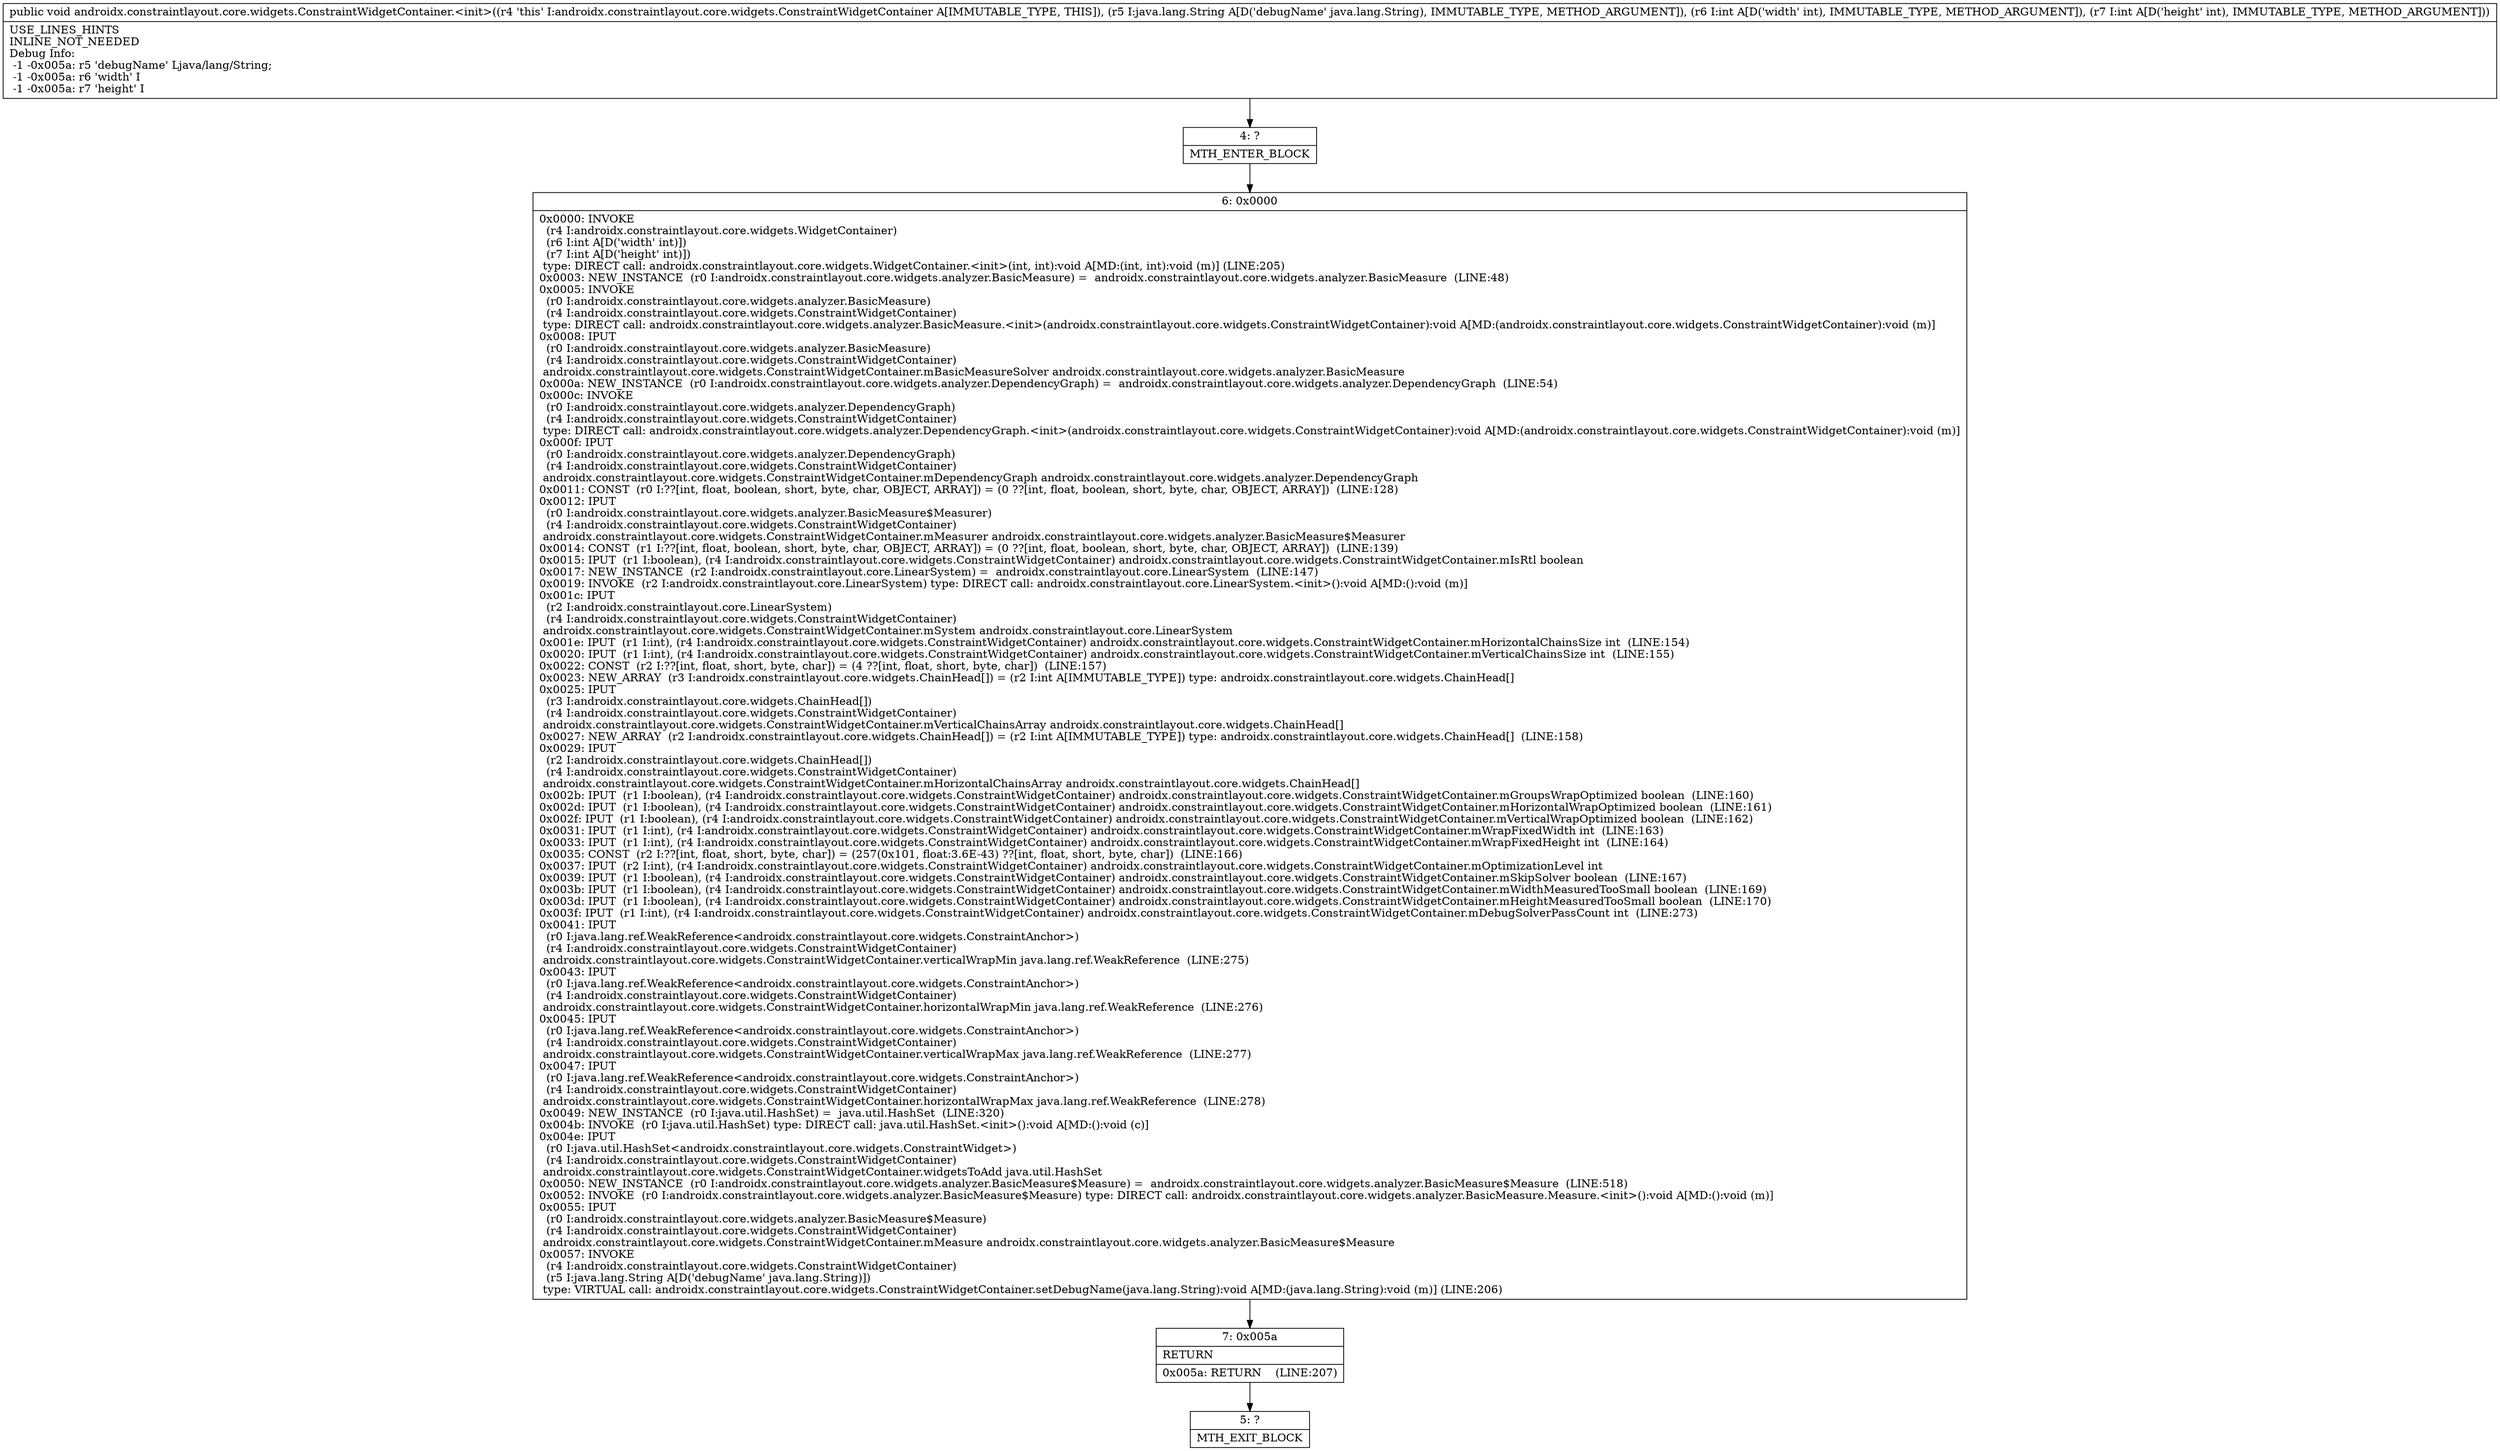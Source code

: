 digraph "CFG forandroidx.constraintlayout.core.widgets.ConstraintWidgetContainer.\<init\>(Ljava\/lang\/String;II)V" {
Node_4 [shape=record,label="{4\:\ ?|MTH_ENTER_BLOCK\l}"];
Node_6 [shape=record,label="{6\:\ 0x0000|0x0000: INVOKE  \l  (r4 I:androidx.constraintlayout.core.widgets.WidgetContainer)\l  (r6 I:int A[D('width' int)])\l  (r7 I:int A[D('height' int)])\l type: DIRECT call: androidx.constraintlayout.core.widgets.WidgetContainer.\<init\>(int, int):void A[MD:(int, int):void (m)] (LINE:205)\l0x0003: NEW_INSTANCE  (r0 I:androidx.constraintlayout.core.widgets.analyzer.BasicMeasure) =  androidx.constraintlayout.core.widgets.analyzer.BasicMeasure  (LINE:48)\l0x0005: INVOKE  \l  (r0 I:androidx.constraintlayout.core.widgets.analyzer.BasicMeasure)\l  (r4 I:androidx.constraintlayout.core.widgets.ConstraintWidgetContainer)\l type: DIRECT call: androidx.constraintlayout.core.widgets.analyzer.BasicMeasure.\<init\>(androidx.constraintlayout.core.widgets.ConstraintWidgetContainer):void A[MD:(androidx.constraintlayout.core.widgets.ConstraintWidgetContainer):void (m)]\l0x0008: IPUT  \l  (r0 I:androidx.constraintlayout.core.widgets.analyzer.BasicMeasure)\l  (r4 I:androidx.constraintlayout.core.widgets.ConstraintWidgetContainer)\l androidx.constraintlayout.core.widgets.ConstraintWidgetContainer.mBasicMeasureSolver androidx.constraintlayout.core.widgets.analyzer.BasicMeasure \l0x000a: NEW_INSTANCE  (r0 I:androidx.constraintlayout.core.widgets.analyzer.DependencyGraph) =  androidx.constraintlayout.core.widgets.analyzer.DependencyGraph  (LINE:54)\l0x000c: INVOKE  \l  (r0 I:androidx.constraintlayout.core.widgets.analyzer.DependencyGraph)\l  (r4 I:androidx.constraintlayout.core.widgets.ConstraintWidgetContainer)\l type: DIRECT call: androidx.constraintlayout.core.widgets.analyzer.DependencyGraph.\<init\>(androidx.constraintlayout.core.widgets.ConstraintWidgetContainer):void A[MD:(androidx.constraintlayout.core.widgets.ConstraintWidgetContainer):void (m)]\l0x000f: IPUT  \l  (r0 I:androidx.constraintlayout.core.widgets.analyzer.DependencyGraph)\l  (r4 I:androidx.constraintlayout.core.widgets.ConstraintWidgetContainer)\l androidx.constraintlayout.core.widgets.ConstraintWidgetContainer.mDependencyGraph androidx.constraintlayout.core.widgets.analyzer.DependencyGraph \l0x0011: CONST  (r0 I:??[int, float, boolean, short, byte, char, OBJECT, ARRAY]) = (0 ??[int, float, boolean, short, byte, char, OBJECT, ARRAY])  (LINE:128)\l0x0012: IPUT  \l  (r0 I:androidx.constraintlayout.core.widgets.analyzer.BasicMeasure$Measurer)\l  (r4 I:androidx.constraintlayout.core.widgets.ConstraintWidgetContainer)\l androidx.constraintlayout.core.widgets.ConstraintWidgetContainer.mMeasurer androidx.constraintlayout.core.widgets.analyzer.BasicMeasure$Measurer \l0x0014: CONST  (r1 I:??[int, float, boolean, short, byte, char, OBJECT, ARRAY]) = (0 ??[int, float, boolean, short, byte, char, OBJECT, ARRAY])  (LINE:139)\l0x0015: IPUT  (r1 I:boolean), (r4 I:androidx.constraintlayout.core.widgets.ConstraintWidgetContainer) androidx.constraintlayout.core.widgets.ConstraintWidgetContainer.mIsRtl boolean \l0x0017: NEW_INSTANCE  (r2 I:androidx.constraintlayout.core.LinearSystem) =  androidx.constraintlayout.core.LinearSystem  (LINE:147)\l0x0019: INVOKE  (r2 I:androidx.constraintlayout.core.LinearSystem) type: DIRECT call: androidx.constraintlayout.core.LinearSystem.\<init\>():void A[MD:():void (m)]\l0x001c: IPUT  \l  (r2 I:androidx.constraintlayout.core.LinearSystem)\l  (r4 I:androidx.constraintlayout.core.widgets.ConstraintWidgetContainer)\l androidx.constraintlayout.core.widgets.ConstraintWidgetContainer.mSystem androidx.constraintlayout.core.LinearSystem \l0x001e: IPUT  (r1 I:int), (r4 I:androidx.constraintlayout.core.widgets.ConstraintWidgetContainer) androidx.constraintlayout.core.widgets.ConstraintWidgetContainer.mHorizontalChainsSize int  (LINE:154)\l0x0020: IPUT  (r1 I:int), (r4 I:androidx.constraintlayout.core.widgets.ConstraintWidgetContainer) androidx.constraintlayout.core.widgets.ConstraintWidgetContainer.mVerticalChainsSize int  (LINE:155)\l0x0022: CONST  (r2 I:??[int, float, short, byte, char]) = (4 ??[int, float, short, byte, char])  (LINE:157)\l0x0023: NEW_ARRAY  (r3 I:androidx.constraintlayout.core.widgets.ChainHead[]) = (r2 I:int A[IMMUTABLE_TYPE]) type: androidx.constraintlayout.core.widgets.ChainHead[] \l0x0025: IPUT  \l  (r3 I:androidx.constraintlayout.core.widgets.ChainHead[])\l  (r4 I:androidx.constraintlayout.core.widgets.ConstraintWidgetContainer)\l androidx.constraintlayout.core.widgets.ConstraintWidgetContainer.mVerticalChainsArray androidx.constraintlayout.core.widgets.ChainHead[] \l0x0027: NEW_ARRAY  (r2 I:androidx.constraintlayout.core.widgets.ChainHead[]) = (r2 I:int A[IMMUTABLE_TYPE]) type: androidx.constraintlayout.core.widgets.ChainHead[]  (LINE:158)\l0x0029: IPUT  \l  (r2 I:androidx.constraintlayout.core.widgets.ChainHead[])\l  (r4 I:androidx.constraintlayout.core.widgets.ConstraintWidgetContainer)\l androidx.constraintlayout.core.widgets.ConstraintWidgetContainer.mHorizontalChainsArray androidx.constraintlayout.core.widgets.ChainHead[] \l0x002b: IPUT  (r1 I:boolean), (r4 I:androidx.constraintlayout.core.widgets.ConstraintWidgetContainer) androidx.constraintlayout.core.widgets.ConstraintWidgetContainer.mGroupsWrapOptimized boolean  (LINE:160)\l0x002d: IPUT  (r1 I:boolean), (r4 I:androidx.constraintlayout.core.widgets.ConstraintWidgetContainer) androidx.constraintlayout.core.widgets.ConstraintWidgetContainer.mHorizontalWrapOptimized boolean  (LINE:161)\l0x002f: IPUT  (r1 I:boolean), (r4 I:androidx.constraintlayout.core.widgets.ConstraintWidgetContainer) androidx.constraintlayout.core.widgets.ConstraintWidgetContainer.mVerticalWrapOptimized boolean  (LINE:162)\l0x0031: IPUT  (r1 I:int), (r4 I:androidx.constraintlayout.core.widgets.ConstraintWidgetContainer) androidx.constraintlayout.core.widgets.ConstraintWidgetContainer.mWrapFixedWidth int  (LINE:163)\l0x0033: IPUT  (r1 I:int), (r4 I:androidx.constraintlayout.core.widgets.ConstraintWidgetContainer) androidx.constraintlayout.core.widgets.ConstraintWidgetContainer.mWrapFixedHeight int  (LINE:164)\l0x0035: CONST  (r2 I:??[int, float, short, byte, char]) = (257(0x101, float:3.6E\-43) ??[int, float, short, byte, char])  (LINE:166)\l0x0037: IPUT  (r2 I:int), (r4 I:androidx.constraintlayout.core.widgets.ConstraintWidgetContainer) androidx.constraintlayout.core.widgets.ConstraintWidgetContainer.mOptimizationLevel int \l0x0039: IPUT  (r1 I:boolean), (r4 I:androidx.constraintlayout.core.widgets.ConstraintWidgetContainer) androidx.constraintlayout.core.widgets.ConstraintWidgetContainer.mSkipSolver boolean  (LINE:167)\l0x003b: IPUT  (r1 I:boolean), (r4 I:androidx.constraintlayout.core.widgets.ConstraintWidgetContainer) androidx.constraintlayout.core.widgets.ConstraintWidgetContainer.mWidthMeasuredTooSmall boolean  (LINE:169)\l0x003d: IPUT  (r1 I:boolean), (r4 I:androidx.constraintlayout.core.widgets.ConstraintWidgetContainer) androidx.constraintlayout.core.widgets.ConstraintWidgetContainer.mHeightMeasuredTooSmall boolean  (LINE:170)\l0x003f: IPUT  (r1 I:int), (r4 I:androidx.constraintlayout.core.widgets.ConstraintWidgetContainer) androidx.constraintlayout.core.widgets.ConstraintWidgetContainer.mDebugSolverPassCount int  (LINE:273)\l0x0041: IPUT  \l  (r0 I:java.lang.ref.WeakReference\<androidx.constraintlayout.core.widgets.ConstraintAnchor\>)\l  (r4 I:androidx.constraintlayout.core.widgets.ConstraintWidgetContainer)\l androidx.constraintlayout.core.widgets.ConstraintWidgetContainer.verticalWrapMin java.lang.ref.WeakReference  (LINE:275)\l0x0043: IPUT  \l  (r0 I:java.lang.ref.WeakReference\<androidx.constraintlayout.core.widgets.ConstraintAnchor\>)\l  (r4 I:androidx.constraintlayout.core.widgets.ConstraintWidgetContainer)\l androidx.constraintlayout.core.widgets.ConstraintWidgetContainer.horizontalWrapMin java.lang.ref.WeakReference  (LINE:276)\l0x0045: IPUT  \l  (r0 I:java.lang.ref.WeakReference\<androidx.constraintlayout.core.widgets.ConstraintAnchor\>)\l  (r4 I:androidx.constraintlayout.core.widgets.ConstraintWidgetContainer)\l androidx.constraintlayout.core.widgets.ConstraintWidgetContainer.verticalWrapMax java.lang.ref.WeakReference  (LINE:277)\l0x0047: IPUT  \l  (r0 I:java.lang.ref.WeakReference\<androidx.constraintlayout.core.widgets.ConstraintAnchor\>)\l  (r4 I:androidx.constraintlayout.core.widgets.ConstraintWidgetContainer)\l androidx.constraintlayout.core.widgets.ConstraintWidgetContainer.horizontalWrapMax java.lang.ref.WeakReference  (LINE:278)\l0x0049: NEW_INSTANCE  (r0 I:java.util.HashSet) =  java.util.HashSet  (LINE:320)\l0x004b: INVOKE  (r0 I:java.util.HashSet) type: DIRECT call: java.util.HashSet.\<init\>():void A[MD:():void (c)]\l0x004e: IPUT  \l  (r0 I:java.util.HashSet\<androidx.constraintlayout.core.widgets.ConstraintWidget\>)\l  (r4 I:androidx.constraintlayout.core.widgets.ConstraintWidgetContainer)\l androidx.constraintlayout.core.widgets.ConstraintWidgetContainer.widgetsToAdd java.util.HashSet \l0x0050: NEW_INSTANCE  (r0 I:androidx.constraintlayout.core.widgets.analyzer.BasicMeasure$Measure) =  androidx.constraintlayout.core.widgets.analyzer.BasicMeasure$Measure  (LINE:518)\l0x0052: INVOKE  (r0 I:androidx.constraintlayout.core.widgets.analyzer.BasicMeasure$Measure) type: DIRECT call: androidx.constraintlayout.core.widgets.analyzer.BasicMeasure.Measure.\<init\>():void A[MD:():void (m)]\l0x0055: IPUT  \l  (r0 I:androidx.constraintlayout.core.widgets.analyzer.BasicMeasure$Measure)\l  (r4 I:androidx.constraintlayout.core.widgets.ConstraintWidgetContainer)\l androidx.constraintlayout.core.widgets.ConstraintWidgetContainer.mMeasure androidx.constraintlayout.core.widgets.analyzer.BasicMeasure$Measure \l0x0057: INVOKE  \l  (r4 I:androidx.constraintlayout.core.widgets.ConstraintWidgetContainer)\l  (r5 I:java.lang.String A[D('debugName' java.lang.String)])\l type: VIRTUAL call: androidx.constraintlayout.core.widgets.ConstraintWidgetContainer.setDebugName(java.lang.String):void A[MD:(java.lang.String):void (m)] (LINE:206)\l}"];
Node_7 [shape=record,label="{7\:\ 0x005a|RETURN\l|0x005a: RETURN    (LINE:207)\l}"];
Node_5 [shape=record,label="{5\:\ ?|MTH_EXIT_BLOCK\l}"];
MethodNode[shape=record,label="{public void androidx.constraintlayout.core.widgets.ConstraintWidgetContainer.\<init\>((r4 'this' I:androidx.constraintlayout.core.widgets.ConstraintWidgetContainer A[IMMUTABLE_TYPE, THIS]), (r5 I:java.lang.String A[D('debugName' java.lang.String), IMMUTABLE_TYPE, METHOD_ARGUMENT]), (r6 I:int A[D('width' int), IMMUTABLE_TYPE, METHOD_ARGUMENT]), (r7 I:int A[D('height' int), IMMUTABLE_TYPE, METHOD_ARGUMENT]))  | USE_LINES_HINTS\lINLINE_NOT_NEEDED\lDebug Info:\l  \-1 \-0x005a: r5 'debugName' Ljava\/lang\/String;\l  \-1 \-0x005a: r6 'width' I\l  \-1 \-0x005a: r7 'height' I\l}"];
MethodNode -> Node_4;Node_4 -> Node_6;
Node_6 -> Node_7;
Node_7 -> Node_5;
}

